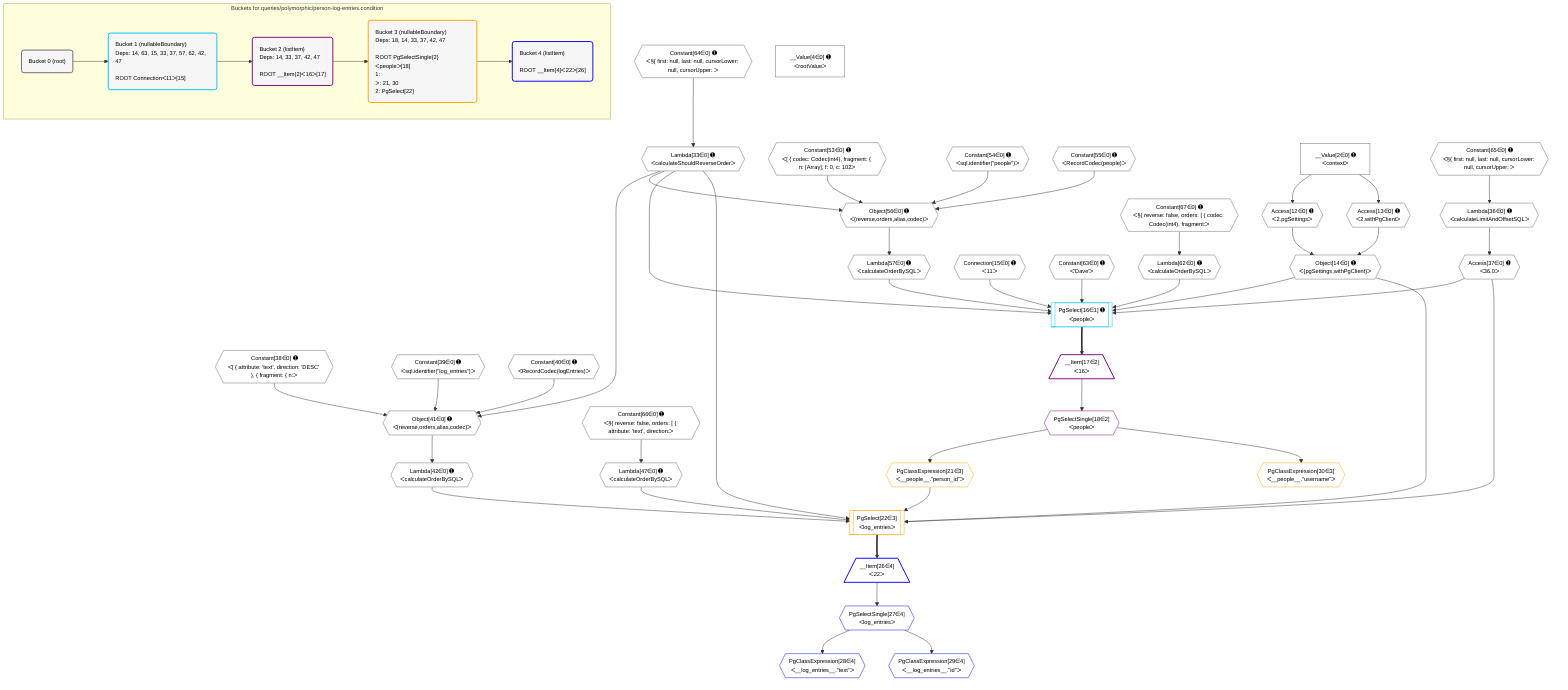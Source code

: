 %%{init: {'themeVariables': { 'fontSize': '12px'}}}%%
graph TD
    classDef path fill:#eee,stroke:#000,color:#000
    classDef plan fill:#fff,stroke-width:1px,color:#000
    classDef itemplan fill:#fff,stroke-width:2px,color:#000
    classDef unbatchedplan fill:#dff,stroke-width:1px,color:#000
    classDef sideeffectplan fill:#fcc,stroke-width:2px,color:#000
    classDef bucket fill:#f6f6f6,color:#000,stroke-width:2px,text-align:left


    %% plan dependencies
    Object41{{"Object[41∈0] ➊<br />ᐸ{reverse,orders,alias,codec}ᐳ"}}:::plan
    Lambda33{{"Lambda[33∈0] ➊<br />ᐸcalculateShouldReverseOrderᐳ"}}:::plan
    Constant38{{"Constant[38∈0] ➊<br />ᐸ[ { attribute: 'text', direction: 'DESC' }, { fragment: { n:ᐳ"}}:::plan
    Constant39{{"Constant[39∈0] ➊<br />ᐸsql.identifier(”log_entries”)ᐳ"}}:::plan
    Constant40{{"Constant[40∈0] ➊<br />ᐸRecordCodec(logEntries)ᐳ"}}:::plan
    Lambda33 & Constant38 & Constant39 & Constant40 --> Object41
    Object56{{"Object[56∈0] ➊<br />ᐸ{reverse,orders,alias,codec}ᐳ"}}:::plan
    Constant53{{"Constant[53∈0] ➊<br />ᐸ[ { codec: Codec(int4), fragment: { n: [Array], f: 0, c: 102ᐳ"}}:::plan
    Constant54{{"Constant[54∈0] ➊<br />ᐸsql.identifier(”people”)ᐳ"}}:::plan
    Constant55{{"Constant[55∈0] ➊<br />ᐸRecordCodec(people)ᐳ"}}:::plan
    Lambda33 & Constant53 & Constant54 & Constant55 --> Object56
    Object14{{"Object[14∈0] ➊<br />ᐸ{pgSettings,withPgClient}ᐳ"}}:::plan
    Access12{{"Access[12∈0] ➊<br />ᐸ2.pgSettingsᐳ"}}:::plan
    Access13{{"Access[13∈0] ➊<br />ᐸ2.withPgClientᐳ"}}:::plan
    Access12 & Access13 --> Object14
    __Value2["__Value[2∈0] ➊<br />ᐸcontextᐳ"]:::plan
    __Value2 --> Access12
    __Value2 --> Access13
    Constant64{{"Constant[64∈0] ➊<br />ᐸ§{ first: null, last: null, cursorLower: null, cursorUpper: ᐳ"}}:::plan
    Constant64 --> Lambda33
    Lambda36{{"Lambda[36∈0] ➊<br />ᐸcalculateLimitAndOffsetSQLᐳ"}}:::plan
    Constant65{{"Constant[65∈0] ➊<br />ᐸ§{ first: null, last: null, cursorLower: null, cursorUpper: ᐳ"}}:::plan
    Constant65 --> Lambda36
    Access37{{"Access[37∈0] ➊<br />ᐸ36.0ᐳ"}}:::plan
    Lambda36 --> Access37
    Lambda42{{"Lambda[42∈0] ➊<br />ᐸcalculateOrderBySQLᐳ"}}:::plan
    Object41 --> Lambda42
    Lambda47{{"Lambda[47∈0] ➊<br />ᐸcalculateOrderBySQLᐳ"}}:::plan
    Constant66{{"Constant[66∈0] ➊<br />ᐸ§{ reverse: false, orders: [ { attribute: 'text', direction:ᐳ"}}:::plan
    Constant66 --> Lambda47
    Lambda57{{"Lambda[57∈0] ➊<br />ᐸcalculateOrderBySQLᐳ"}}:::plan
    Object56 --> Lambda57
    Lambda62{{"Lambda[62∈0] ➊<br />ᐸcalculateOrderBySQLᐳ"}}:::plan
    Constant67{{"Constant[67∈0] ➊<br />ᐸ§{ reverse: false, orders: [ { codec: Codec(int4), fragment:ᐳ"}}:::plan
    Constant67 --> Lambda62
    __Value4["__Value[4∈0] ➊<br />ᐸrootValueᐳ"]:::plan
    Connection15{{"Connection[15∈0] ➊<br />ᐸ11ᐳ"}}:::plan
    Constant63{{"Constant[63∈0] ➊<br />ᐸ'Dave'ᐳ"}}:::plan
    PgSelect16[["PgSelect[16∈1] ➊<br />ᐸpeopleᐳ"]]:::plan
    Object14 & Constant63 & Connection15 & Lambda33 & Access37 & Lambda57 & Lambda62 --> PgSelect16
    __Item17[/"__Item[17∈2]<br />ᐸ16ᐳ"\]:::itemplan
    PgSelect16 ==> __Item17
    PgSelectSingle18{{"PgSelectSingle[18∈2]<br />ᐸpeopleᐳ"}}:::plan
    __Item17 --> PgSelectSingle18
    PgSelect22[["PgSelect[22∈3]<br />ᐸlog_entriesᐳ"]]:::plan
    PgClassExpression21{{"PgClassExpression[21∈3]<br />ᐸ__people__.”person_id”ᐳ"}}:::plan
    Object14 & PgClassExpression21 & Lambda33 & Access37 & Lambda42 & Lambda47 --> PgSelect22
    PgSelectSingle18 --> PgClassExpression21
    PgClassExpression30{{"PgClassExpression[30∈3]<br />ᐸ__people__.”username”ᐳ"}}:::plan
    PgSelectSingle18 --> PgClassExpression30
    __Item26[/"__Item[26∈4]<br />ᐸ22ᐳ"\]:::itemplan
    PgSelect22 ==> __Item26
    PgSelectSingle27{{"PgSelectSingle[27∈4]<br />ᐸlog_entriesᐳ"}}:::plan
    __Item26 --> PgSelectSingle27
    PgClassExpression28{{"PgClassExpression[28∈4]<br />ᐸ__log_entries__.”text”ᐳ"}}:::plan
    PgSelectSingle27 --> PgClassExpression28
    PgClassExpression29{{"PgClassExpression[29∈4]<br />ᐸ__log_entries__.”id”ᐳ"}}:::plan
    PgSelectSingle27 --> PgClassExpression29

    %% define steps

    subgraph "Buckets for queries/polymorphic/person-log-entries.condition"
    Bucket0("Bucket 0 (root)"):::bucket
    classDef bucket0 stroke:#696969
    class Bucket0,__Value2,__Value4,Access12,Access13,Object14,Connection15,Lambda33,Lambda36,Access37,Constant38,Constant39,Constant40,Object41,Lambda42,Lambda47,Constant53,Constant54,Constant55,Object56,Lambda57,Lambda62,Constant63,Constant64,Constant65,Constant66,Constant67 bucket0
    Bucket1("Bucket 1 (nullableBoundary)<br />Deps: 14, 63, 15, 33, 37, 57, 62, 42, 47<br /><br />ROOT Connectionᐸ11ᐳ[15]"):::bucket
    classDef bucket1 stroke:#00bfff
    class Bucket1,PgSelect16 bucket1
    Bucket2("Bucket 2 (listItem)<br />Deps: 14, 33, 37, 42, 47<br /><br />ROOT __Item{2}ᐸ16ᐳ[17]"):::bucket
    classDef bucket2 stroke:#7f007f
    class Bucket2,__Item17,PgSelectSingle18 bucket2
    Bucket3("Bucket 3 (nullableBoundary)<br />Deps: 18, 14, 33, 37, 42, 47<br /><br />ROOT PgSelectSingle{2}ᐸpeopleᐳ[18]<br />1: <br />ᐳ: 21, 30<br />2: PgSelect[22]"):::bucket
    classDef bucket3 stroke:#ffa500
    class Bucket3,PgClassExpression21,PgSelect22,PgClassExpression30 bucket3
    Bucket4("Bucket 4 (listItem)<br /><br />ROOT __Item{4}ᐸ22ᐳ[26]"):::bucket
    classDef bucket4 stroke:#0000ff
    class Bucket4,__Item26,PgSelectSingle27,PgClassExpression28,PgClassExpression29 bucket4
    Bucket0 --> Bucket1
    Bucket1 --> Bucket2
    Bucket2 --> Bucket3
    Bucket3 --> Bucket4
    end